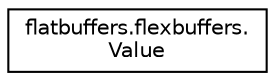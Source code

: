 digraph "Graphical Class Hierarchy"
{
 // LATEX_PDF_SIZE
  edge [fontname="Helvetica",fontsize="10",labelfontname="Helvetica",labelfontsize="10"];
  node [fontname="Helvetica",fontsize="10",shape=record];
  rankdir="LR";
  Node0 [label="flatbuffers.flexbuffers.\lValue",height=0.2,width=0.4,color="black", fillcolor="white", style="filled",URL="$classflatbuffers_1_1flexbuffers_1_1Value.html",tooltip=" "];
}
